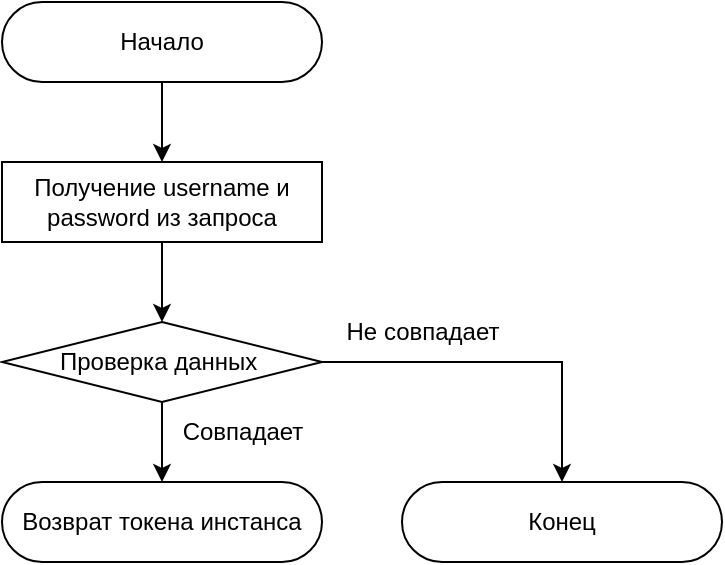 <mxfile version="20.8.16" type="device" pages="2"><diagram id="GzHoWh-P-bGhnfjhEGat" name="auth"><mxGraphModel dx="1419" dy="814" grid="1" gridSize="10" guides="1" tooltips="1" connect="1" arrows="1" fold="1" page="1" pageScale="1" pageWidth="827" pageHeight="1169" math="0" shadow="0"><root><mxCell id="0"/><mxCell id="1" parent="0"/><mxCell id="4QJsdeCeHVCYRhevQaYo-2" value="Начало" style="rounded=1;whiteSpace=wrap;html=1;arcSize=50;" vertex="1" parent="1"><mxGeometry x="280" y="80" width="160" height="40" as="geometry"/></mxCell><mxCell id="4QJsdeCeHVCYRhevQaYo-3" value="Возврат токена инстанса" style="rounded=1;whiteSpace=wrap;html=1;arcSize=50;" vertex="1" parent="1"><mxGeometry x="280" y="320" width="160" height="40" as="geometry"/></mxCell><mxCell id="4QJsdeCeHVCYRhevQaYo-4" value="Получение username и password из запроса" style="rounded=0;whiteSpace=wrap;html=1;" vertex="1" parent="1"><mxGeometry x="280" y="160" width="160" height="40" as="geometry"/></mxCell><mxCell id="4QJsdeCeHVCYRhevQaYo-5" value="" style="endArrow=classic;html=1;rounded=0;exitX=0.5;exitY=1;exitDx=0;exitDy=0;entryX=0.5;entryY=0;entryDx=0;entryDy=0;" edge="1" parent="1" source="4QJsdeCeHVCYRhevQaYo-2" target="4QJsdeCeHVCYRhevQaYo-4"><mxGeometry width="50" height="50" relative="1" as="geometry"><mxPoint x="300" y="270" as="sourcePoint"/><mxPoint x="350" y="220" as="targetPoint"/></mxGeometry></mxCell><mxCell id="4QJsdeCeHVCYRhevQaYo-7" value="Проверка данных&amp;nbsp;" style="rhombus;whiteSpace=wrap;html=1;" vertex="1" parent="1"><mxGeometry x="280" y="240" width="160" height="40" as="geometry"/></mxCell><mxCell id="4QJsdeCeHVCYRhevQaYo-8" value="" style="endArrow=classic;html=1;rounded=0;exitX=0.5;exitY=1;exitDx=0;exitDy=0;entryX=0.5;entryY=0;entryDx=0;entryDy=0;" edge="1" parent="1" source="4QJsdeCeHVCYRhevQaYo-7" target="4QJsdeCeHVCYRhevQaYo-3"><mxGeometry width="50" height="50" relative="1" as="geometry"><mxPoint x="300" y="290" as="sourcePoint"/><mxPoint x="360.0" y="320" as="targetPoint"/></mxGeometry></mxCell><mxCell id="4QJsdeCeHVCYRhevQaYo-11" value="" style="endArrow=classic;html=1;rounded=0;exitX=0.5;exitY=1;exitDx=0;exitDy=0;entryX=0.5;entryY=0;entryDx=0;entryDy=0;" edge="1" parent="1" source="4QJsdeCeHVCYRhevQaYo-4" target="4QJsdeCeHVCYRhevQaYo-7"><mxGeometry width="50" height="50" relative="1" as="geometry"><mxPoint x="300" y="290" as="sourcePoint"/><mxPoint x="350" y="240" as="targetPoint"/></mxGeometry></mxCell><mxCell id="4QJsdeCeHVCYRhevQaYo-13" value="" style="endArrow=classic;html=1;rounded=0;exitX=1;exitY=0.5;exitDx=0;exitDy=0;edgeStyle=orthogonalEdgeStyle;entryX=0.5;entryY=0;entryDx=0;entryDy=0;" edge="1" parent="1" source="4QJsdeCeHVCYRhevQaYo-7" target="3TYB2E0cI24nH_dHdVV5-2"><mxGeometry width="50" height="50" relative="1" as="geometry"><mxPoint x="300" y="290" as="sourcePoint"/><mxPoint x="360" y="380" as="targetPoint"/><Array as="points"><mxPoint x="560" y="260"/></Array></mxGeometry></mxCell><mxCell id="Gn78rYCGVCLiZMUnSeyc-1" value="Совпадает" style="text;html=1;align=center;verticalAlign=middle;resizable=0;points=[];autosize=1;strokeColor=none;fillColor=none;" vertex="1" parent="1"><mxGeometry x="360" y="280" width="80" height="30" as="geometry"/></mxCell><mxCell id="3TYB2E0cI24nH_dHdVV5-1" value="Не совпадает" style="text;html=1;align=center;verticalAlign=middle;resizable=0;points=[];autosize=1;strokeColor=none;fillColor=none;" vertex="1" parent="1"><mxGeometry x="440" y="230" width="100" height="30" as="geometry"/></mxCell><mxCell id="3TYB2E0cI24nH_dHdVV5-2" value="Конец" style="rounded=1;whiteSpace=wrap;html=1;arcSize=50;" vertex="1" parent="1"><mxGeometry x="480" y="320" width="160" height="40" as="geometry"/></mxCell></root></mxGraphModel></diagram><diagram id="dN9vE73D7Pvid0vSLM2H" name="handle"><mxGraphModel dx="1176" dy="674" grid="1" gridSize="10" guides="1" tooltips="1" connect="1" arrows="1" fold="1" page="1" pageScale="1" pageWidth="827" pageHeight="1169" math="0" shadow="0"><root><mxCell id="0"/><mxCell id="1" parent="0"/><mxCell id="67z0RiOFJeq5b8MGcbdU-1" value="Начало" style="rounded=1;whiteSpace=wrap;html=1;arcSize=50;" vertex="1" parent="1"><mxGeometry x="280" y="80" width="160" height="40" as="geometry"/></mxCell><mxCell id="67z0RiOFJeq5b8MGcbdU-2" value="Конец" style="rounded=1;whiteSpace=wrap;html=1;arcSize=50;" vertex="1" parent="1"><mxGeometry x="280" y="400" width="160" height="40" as="geometry"/></mxCell><mxCell id="67z0RiOFJeq5b8MGcbdU-3" value="Получение token из пути энпоинта" style="rounded=0;whiteSpace=wrap;html=1;" vertex="1" parent="1"><mxGeometry x="280" y="160" width="160" height="40" as="geometry"/></mxCell><mxCell id="67z0RiOFJeq5b8MGcbdU-4" value="" style="endArrow=classic;html=1;rounded=0;exitX=0.5;exitY=1;exitDx=0;exitDy=0;entryX=0.5;entryY=0;entryDx=0;entryDy=0;" edge="1" parent="1" source="67z0RiOFJeq5b8MGcbdU-1" target="67z0RiOFJeq5b8MGcbdU-3"><mxGeometry width="50" height="50" relative="1" as="geometry"><mxPoint x="300" y="270" as="sourcePoint"/><mxPoint x="350" y="220" as="targetPoint"/></mxGeometry></mxCell><mxCell id="67z0RiOFJeq5b8MGcbdU-5" value="Проверка token" style="rhombus;whiteSpace=wrap;html=1;" vertex="1" parent="1"><mxGeometry x="280" y="240" width="160" height="40" as="geometry"/></mxCell><mxCell id="67z0RiOFJeq5b8MGcbdU-6" value="" style="endArrow=classic;html=1;rounded=0;exitX=0.5;exitY=1;exitDx=0;exitDy=0;entryX=0.5;entryY=0;entryDx=0;entryDy=0;" edge="1" parent="1" source="67z0RiOFJeq5b8MGcbdU-5" target="67z0RiOFJeq5b8MGcbdU-7"><mxGeometry width="50" height="50" relative="1" as="geometry"><mxPoint x="300" y="290" as="sourcePoint"/><mxPoint x="350" y="240" as="targetPoint"/></mxGeometry></mxCell><mxCell id="67z0RiOFJeq5b8MGcbdU-7" value="Вызов обработчика" style="shape=process;whiteSpace=wrap;html=1;backgroundOutline=1;" vertex="1" parent="1"><mxGeometry x="280" y="320" width="160" height="40" as="geometry"/></mxCell><mxCell id="67z0RiOFJeq5b8MGcbdU-8" value="" style="endArrow=classic;html=1;rounded=0;exitX=0.5;exitY=1;exitDx=0;exitDy=0;entryX=0.5;entryY=0;entryDx=0;entryDy=0;" edge="1" parent="1" source="67z0RiOFJeq5b8MGcbdU-3" target="67z0RiOFJeq5b8MGcbdU-5"><mxGeometry width="50" height="50" relative="1" as="geometry"><mxPoint x="300" y="290" as="sourcePoint"/><mxPoint x="350" y="240" as="targetPoint"/></mxGeometry></mxCell><mxCell id="67z0RiOFJeq5b8MGcbdU-9" value="" style="endArrow=classic;html=1;rounded=0;exitX=0.5;exitY=1;exitDx=0;exitDy=0;entryX=0.5;entryY=0;entryDx=0;entryDy=0;" edge="1" parent="1" source="67z0RiOFJeq5b8MGcbdU-7" target="67z0RiOFJeq5b8MGcbdU-2"><mxGeometry width="50" height="50" relative="1" as="geometry"><mxPoint x="300" y="290" as="sourcePoint"/><mxPoint x="350" y="240" as="targetPoint"/></mxGeometry></mxCell><mxCell id="67z0RiOFJeq5b8MGcbdU-10" value="" style="endArrow=classic;html=1;rounded=0;exitX=1;exitY=0.5;exitDx=0;exitDy=0;edgeStyle=orthogonalEdgeStyle;" edge="1" parent="1" source="67z0RiOFJeq5b8MGcbdU-5"><mxGeometry width="50" height="50" relative="1" as="geometry"><mxPoint x="300" y="290" as="sourcePoint"/><mxPoint x="360.0" y="380" as="targetPoint"/><Array as="points"><mxPoint x="480" y="260"/><mxPoint x="480" y="380"/></Array></mxGeometry></mxCell><mxCell id="jSu7KE-hhWrrBJQBnZ0F-1" value="Совпадает" style="text;html=1;align=center;verticalAlign=middle;resizable=0;points=[];autosize=1;strokeColor=none;fillColor=none;" vertex="1" parent="1"><mxGeometry x="360" y="280" width="80" height="30" as="geometry"/></mxCell><mxCell id="jSu7KE-hhWrrBJQBnZ0F-2" value="Не совпадает" style="text;html=1;align=center;verticalAlign=middle;resizable=0;points=[];autosize=1;strokeColor=none;fillColor=none;" vertex="1" parent="1"><mxGeometry x="440" y="230" width="100" height="30" as="geometry"/></mxCell></root></mxGraphModel></diagram></mxfile>